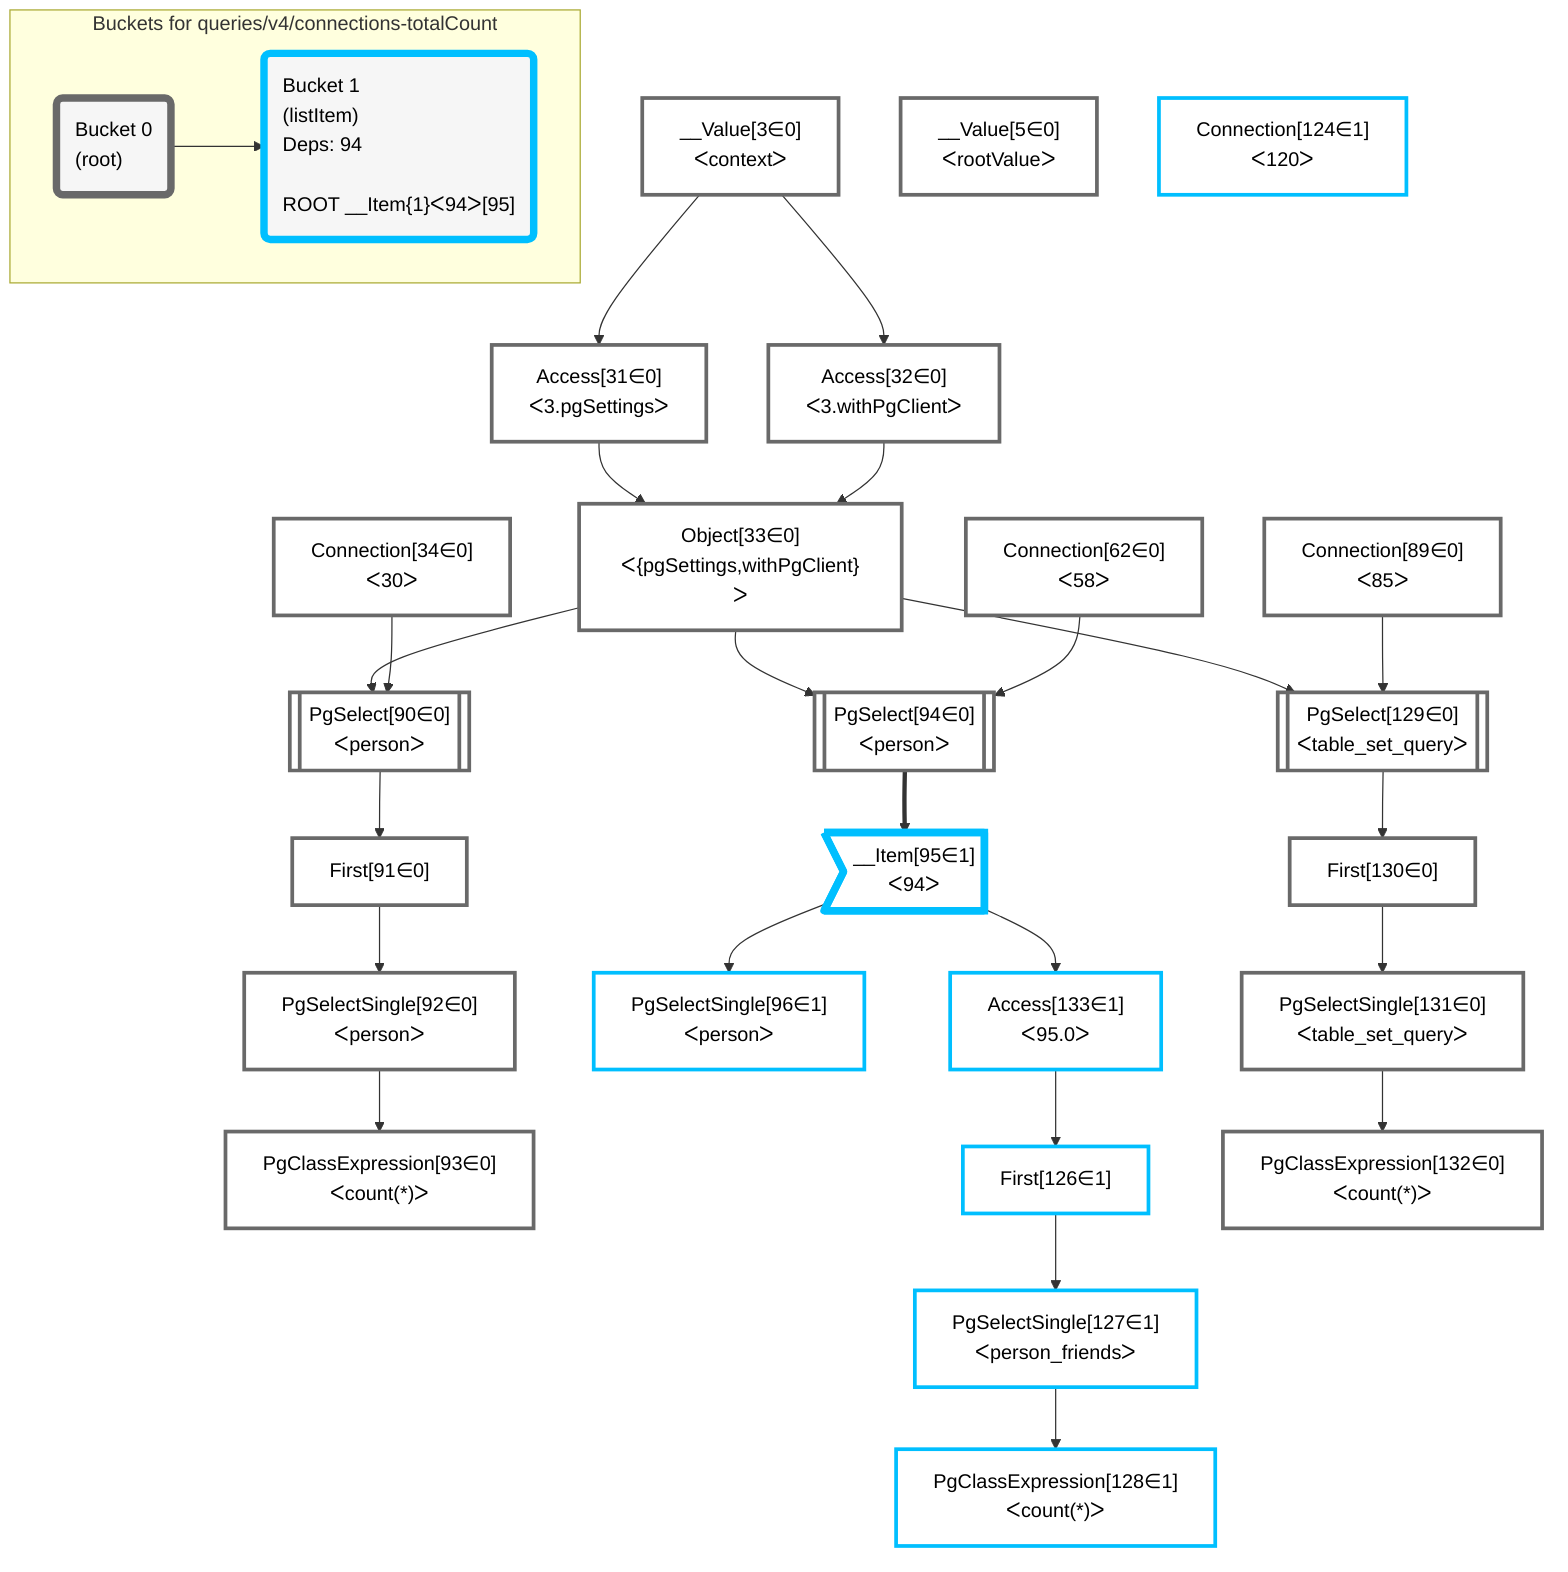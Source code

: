 graph TD
    classDef path fill:#eee,stroke:#000,color:#000
    classDef plan fill:#fff,stroke-width:3px,color:#000
    classDef itemplan fill:#fff,stroke-width:6px,color:#000
    classDef sideeffectplan fill:#f00,stroke-width:6px,color:#000
    classDef bucket fill:#f6f6f6,color:#000,stroke-width:6px,text-align:left


    %% define steps
    __Value3["__Value[3∈0]<br />ᐸcontextᐳ"]:::plan
    __Value5["__Value[5∈0]<br />ᐸrootValueᐳ"]:::plan
    Access31["Access[31∈0]<br />ᐸ3.pgSettingsᐳ"]:::plan
    Access32["Access[32∈0]<br />ᐸ3.withPgClientᐳ"]:::plan
    Object33["Object[33∈0]<br />ᐸ{pgSettings,withPgClient}ᐳ"]:::plan
    Connection34["Connection[34∈0]<br />ᐸ30ᐳ"]:::plan
    Connection62["Connection[62∈0]<br />ᐸ58ᐳ"]:::plan
    Connection89["Connection[89∈0]<br />ᐸ85ᐳ"]:::plan
    PgSelect90[["PgSelect[90∈0]<br />ᐸpersonᐳ"]]:::plan
    First91["First[91∈0]"]:::plan
    PgSelectSingle92["PgSelectSingle[92∈0]<br />ᐸpersonᐳ"]:::plan
    PgClassExpression93["PgClassExpression[93∈0]<br />ᐸcount(*)ᐳ"]:::plan
    PgSelect94[["PgSelect[94∈0]<br />ᐸpersonᐳ"]]:::plan
    __Item95>"__Item[95∈1]<br />ᐸ94ᐳ"]:::itemplan
    PgSelectSingle96["PgSelectSingle[96∈1]<br />ᐸpersonᐳ"]:::plan
    Connection124["Connection[124∈1]<br />ᐸ120ᐳ"]:::plan
    Access133["Access[133∈1]<br />ᐸ95.0ᐳ"]:::plan
    First126["First[126∈1]"]:::plan
    PgSelectSingle127["PgSelectSingle[127∈1]<br />ᐸperson_friendsᐳ"]:::plan
    PgClassExpression128["PgClassExpression[128∈1]<br />ᐸcount(*)ᐳ"]:::plan
    PgSelect129[["PgSelect[129∈0]<br />ᐸtable_set_queryᐳ"]]:::plan
    First130["First[130∈0]"]:::plan
    PgSelectSingle131["PgSelectSingle[131∈0]<br />ᐸtable_set_queryᐳ"]:::plan
    PgClassExpression132["PgClassExpression[132∈0]<br />ᐸcount(*)ᐳ"]:::plan

    %% plan dependencies
    __Value3 --> Access31
    __Value3 --> Access32
    Access31 & Access32 --> Object33
    Object33 & Connection34 --> PgSelect90
    PgSelect90 --> First91
    First91 --> PgSelectSingle92
    PgSelectSingle92 --> PgClassExpression93
    Object33 & Connection62 --> PgSelect94
    PgSelect94 ==> __Item95
    __Item95 --> PgSelectSingle96
    __Item95 --> Access133
    Access133 --> First126
    First126 --> PgSelectSingle127
    PgSelectSingle127 --> PgClassExpression128
    Object33 & Connection89 --> PgSelect129
    PgSelect129 --> First130
    First130 --> PgSelectSingle131
    PgSelectSingle131 --> PgClassExpression132

    %% plan-to-path relationships

    subgraph "Buckets for queries/v4/connections-totalCount"
    Bucket0("Bucket 0<br />(root)"):::bucket
    classDef bucket0 stroke:#696969
    class Bucket0,__Value3,__Value5,Access31,Access32,Object33,Connection34,Connection62,Connection89,PgSelect90,First91,PgSelectSingle92,PgClassExpression93,PgSelect94,PgSelect129,First130,PgSelectSingle131,PgClassExpression132 bucket0
    Bucket1("Bucket 1<br />(listItem)<br />Deps: 94<br /><br />ROOT __Item{1}ᐸ94ᐳ[95]"):::bucket
    classDef bucket1 stroke:#00bfff
    class Bucket1,__Item95,PgSelectSingle96,Connection124,First126,PgSelectSingle127,PgClassExpression128,Access133 bucket1
    Bucket0 --> Bucket1
    end